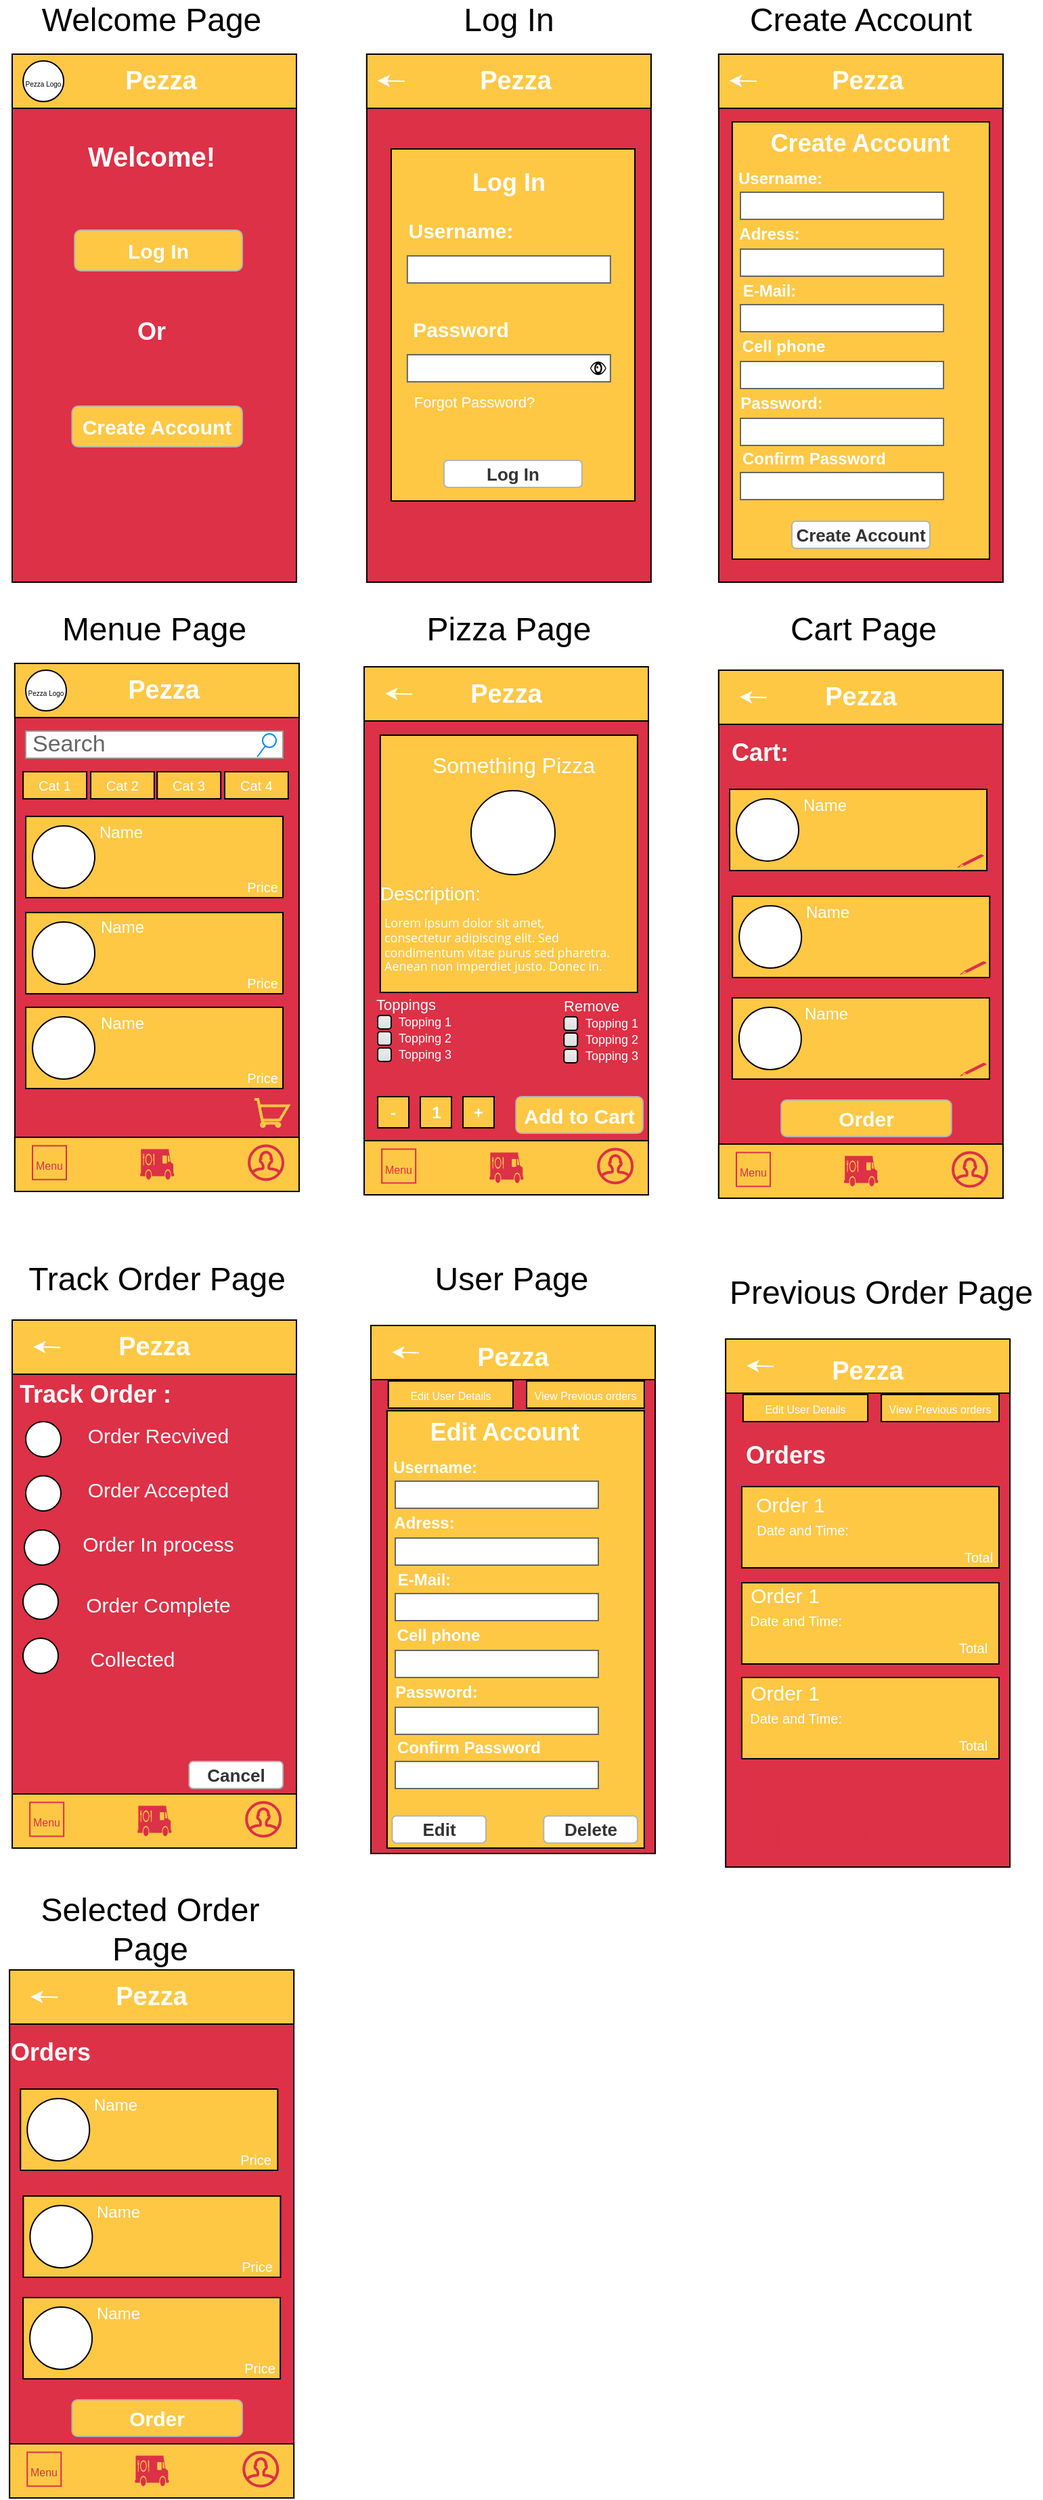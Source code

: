 <mxfile version="24.7.8">
  <diagram name="Page-1" id="f1b7ffb7-ca1e-a977-7cf5-a751b3c06c05">
    <mxGraphModel dx="1500" dy="887" grid="1" gridSize="10" guides="1" tooltips="1" connect="1" arrows="1" fold="1" page="1" pageScale="1" pageWidth="826" pageHeight="1169" background="#ffffff" math="0" shadow="0">
      <root>
        <mxCell id="0" />
        <mxCell id="1" parent="0" />
        <mxCell id="0DdBnisEBWxJlXfPd2sO-61" value="" style="rounded=0;whiteSpace=wrap;html=1;fillColor=#DC3146;" parent="1" vertex="1">
          <mxGeometry x="60" y="60" width="210" height="390" as="geometry" />
        </mxCell>
        <mxCell id="0DdBnisEBWxJlXfPd2sO-62" value="Welcome!" style="text;html=1;align=center;verticalAlign=middle;whiteSpace=wrap;rounded=0;fontSize=20;fontColor=#FFFFFF;fontStyle=1" parent="1" vertex="1">
          <mxGeometry x="103.07" y="120" width="120" height="30" as="geometry" />
        </mxCell>
        <mxCell id="0DdBnisEBWxJlXfPd2sO-65" value="" style="rounded=0;whiteSpace=wrap;html=1;fillColor=#FEC845;" parent="1" vertex="1">
          <mxGeometry x="60" y="60" width="210" height="40" as="geometry" />
        </mxCell>
        <mxCell id="0DdBnisEBWxJlXfPd2sO-68" value="Log In" style="rounded=1;html=1;shadow=0;dashed=0;whiteSpace=wrap;fontSize=15;fillColor=#FEC845;align=center;strokeColor=#B3B3B3;fontColor=#FFFFFF;fontStyle=1" parent="1" vertex="1">
          <mxGeometry x="106.12" y="190" width="123.88" height="30" as="geometry" />
        </mxCell>
        <mxCell id="0DdBnisEBWxJlXfPd2sO-69" value="Create Account" style="rounded=1;html=1;shadow=0;dashed=0;whiteSpace=wrap;fontSize=15;fillColor=#FEC845;align=center;strokeColor=#B3B3B3;fontColor=#FFFFFF;labelBackgroundColor=#FEC845;labelBorderColor=#FEC845;fontStyle=1" parent="1" vertex="1">
          <mxGeometry x="104.19" y="320" width="125.81" height="30" as="geometry" />
        </mxCell>
        <mxCell id="0DdBnisEBWxJlXfPd2sO-70" value="Or" style="text;html=1;align=center;verticalAlign=middle;whiteSpace=wrap;rounded=0;fontSize=18;fontColor=#FFFFFF;fontStyle=1" parent="1" vertex="1">
          <mxGeometry x="133.06" y="250" width="60" height="30" as="geometry" />
        </mxCell>
        <mxCell id="0DdBnisEBWxJlXfPd2sO-72" value="&lt;font&gt;Pezza&lt;/font&gt;" style="text;html=1;align=center;verticalAlign=middle;whiteSpace=wrap;rounded=0;fontSize=19;fontStyle=1;fontColor=#FFFFFF;" parent="1" vertex="1">
          <mxGeometry x="110" y="62.5" width="120" height="35" as="geometry" />
        </mxCell>
        <mxCell id="0DdBnisEBWxJlXfPd2sO-73" value="&lt;font style=&quot;font-size: 5px;&quot;&gt;Pezza Logo&lt;/font&gt;" style="ellipse;whiteSpace=wrap;html=1;aspect=fixed;" parent="1" vertex="1">
          <mxGeometry x="68.07" y="65" width="30" height="30" as="geometry" />
        </mxCell>
        <mxCell id="0DdBnisEBWxJlXfPd2sO-74" value="&lt;font style=&quot;font-size: 24px;&quot;&gt;Welcome Page&lt;/font&gt;" style="text;html=1;align=center;verticalAlign=middle;whiteSpace=wrap;rounded=0;" parent="1" vertex="1">
          <mxGeometry x="56.12" y="20" width="213.88" height="30" as="geometry" />
        </mxCell>
        <mxCell id="0DdBnisEBWxJlXfPd2sO-84" value="&lt;span style=&quot;font-size: 24px;&quot;&gt;Log In&lt;/span&gt;" style="text;html=1;align=center;verticalAlign=middle;whiteSpace=wrap;rounded=0;" parent="1" vertex="1">
          <mxGeometry x="320" y="20" width="213.88" height="30" as="geometry" />
        </mxCell>
        <mxCell id="0DdBnisEBWxJlXfPd2sO-93" value="" style="rounded=0;whiteSpace=wrap;html=1;fillColor=#DC3146;" parent="1" vertex="1">
          <mxGeometry x="321.94" y="60" width="210" height="390" as="geometry" />
        </mxCell>
        <mxCell id="0DdBnisEBWxJlXfPd2sO-95" value="" style="rounded=0;whiteSpace=wrap;html=1;fillColor=#FEC845;" parent="1" vertex="1">
          <mxGeometry x="321.94" y="60" width="210" height="40" as="geometry" />
        </mxCell>
        <mxCell id="0DdBnisEBWxJlXfPd2sO-100" value="&lt;font&gt;Pezza&lt;/font&gt;" style="text;html=1;align=center;verticalAlign=middle;whiteSpace=wrap;rounded=0;fontSize=19;fontStyle=1;fontColor=#FFFFFF;" parent="1" vertex="1">
          <mxGeometry x="371.94" y="62.5" width="120" height="35" as="geometry" />
        </mxCell>
        <mxCell id="0DdBnisEBWxJlXfPd2sO-102" value="" style="endArrow=classic;html=1;rounded=0;strokeColor=#FFFFFF;" parent="1" edge="1">
          <mxGeometry width="50" height="50" relative="1" as="geometry">
            <mxPoint x="350" y="80" as="sourcePoint" />
            <mxPoint x="330" y="79.58" as="targetPoint" />
          </mxGeometry>
        </mxCell>
        <mxCell id="0DdBnisEBWxJlXfPd2sO-103" value="" style="rounded=0;whiteSpace=wrap;html=1;fillColor=#FEC845;" parent="1" vertex="1">
          <mxGeometry x="340" y="130" width="180" height="260" as="geometry" />
        </mxCell>
        <mxCell id="0DdBnisEBWxJlXfPd2sO-104" value="" style="strokeWidth=1;shadow=0;dashed=0;align=center;html=1;shape=mxgraph.mockup.text.textBox;fontColor=#666666;align=left;fontSize=17;spacingLeft=4;spacingTop=-3;whiteSpace=wrap;strokeColor=#666666;mainText=" parent="1" vertex="1">
          <mxGeometry x="351.94" y="209" width="150" height="20" as="geometry" />
        </mxCell>
        <mxCell id="0DdBnisEBWxJlXfPd2sO-105" value="" style="strokeWidth=1;shadow=0;dashed=0;align=center;html=1;shape=mxgraph.mockup.text.textBox;fontColor=#666666;align=left;fontSize=17;spacingLeft=4;spacingTop=-3;whiteSpace=wrap;strokeColor=#666666;mainText=" parent="1" vertex="1">
          <mxGeometry x="351.94" y="282" width="150" height="20" as="geometry" />
        </mxCell>
        <mxCell id="0DdBnisEBWxJlXfPd2sO-106" value="Log In" style="text;html=1;align=center;verticalAlign=middle;whiteSpace=wrap;rounded=0;fontSize=18;fontColor=#FFFFFF;fontStyle=1" parent="1" vertex="1">
          <mxGeometry x="366.94" y="140" width="120" height="30" as="geometry" />
        </mxCell>
        <mxCell id="0DdBnisEBWxJlXfPd2sO-107" value="Username:" style="text;html=1;align=center;verticalAlign=middle;whiteSpace=wrap;rounded=0;fontSize=15;fontColor=#FFFFFF;fontStyle=1" parent="1" vertex="1">
          <mxGeometry x="351.94" y="180" width="78.94" height="20" as="geometry" />
        </mxCell>
        <mxCell id="0DdBnisEBWxJlXfPd2sO-108" value="Password" style="text;html=1;align=center;verticalAlign=middle;whiteSpace=wrap;rounded=0;fontSize=15;fontColor=#FFFFFF;fontStyle=1" parent="1" vertex="1">
          <mxGeometry x="351.94" y="253" width="78.94" height="20" as="geometry" />
        </mxCell>
        <mxCell id="0DdBnisEBWxJlXfPd2sO-109" value="Forgot Password?" style="text;html=1;align=center;verticalAlign=middle;whiteSpace=wrap;rounded=0;fontColor=#FFFFFF;fontSize=11;" parent="1" vertex="1">
          <mxGeometry x="351.94" y="302" width="98.94" height="30" as="geometry" />
        </mxCell>
        <mxCell id="0DdBnisEBWxJlXfPd2sO-110" value="Log In" style="rounded=1;html=1;shadow=0;dashed=0;whiteSpace=wrap;fontSize=13;fillColor=#FFFFFF;align=center;strokeColor=#B3B3B3;fontColor=#333333;fontStyle=1" parent="1" vertex="1">
          <mxGeometry x="379.03" y="360" width="101.94" height="20" as="geometry" />
        </mxCell>
        <mxCell id="0DdBnisEBWxJlXfPd2sO-111" value="&lt;span style=&quot;font-size: 24px;&quot;&gt;Create Account&lt;/span&gt;" style="text;html=1;align=center;verticalAlign=middle;whiteSpace=wrap;rounded=0;" parent="1" vertex="1">
          <mxGeometry x="580" y="20" width="213.88" height="30" as="geometry" />
        </mxCell>
        <mxCell id="0DdBnisEBWxJlXfPd2sO-112" value="" style="rounded=0;whiteSpace=wrap;html=1;fillColor=#DC3146;" parent="1" vertex="1">
          <mxGeometry x="581.94" y="60" width="210" height="390" as="geometry" />
        </mxCell>
        <mxCell id="0DdBnisEBWxJlXfPd2sO-113" value="" style="rounded=0;whiteSpace=wrap;html=1;fillColor=#FEC845;" parent="1" vertex="1">
          <mxGeometry x="581.94" y="60" width="210" height="40" as="geometry" />
        </mxCell>
        <mxCell id="0DdBnisEBWxJlXfPd2sO-115" value="&lt;font&gt;Pezza&lt;/font&gt;" style="text;html=1;align=center;verticalAlign=middle;whiteSpace=wrap;rounded=0;fontSize=19;fontStyle=1;fontColor=#FFFFFF;" parent="1" vertex="1">
          <mxGeometry x="631.94" y="62.5" width="120" height="35" as="geometry" />
        </mxCell>
        <mxCell id="0DdBnisEBWxJlXfPd2sO-116" value="" style="endArrow=classic;html=1;rounded=0;strokeColor=#FFFFFF;" parent="1" edge="1">
          <mxGeometry width="50" height="50" relative="1" as="geometry">
            <mxPoint x="610" y="80" as="sourcePoint" />
            <mxPoint x="590" y="79.58" as="targetPoint" />
          </mxGeometry>
        </mxCell>
        <mxCell id="0DdBnisEBWxJlXfPd2sO-117" value="" style="rounded=0;whiteSpace=wrap;html=1;fillColor=#FEC845;" parent="1" vertex="1">
          <mxGeometry x="591.94" y="110" width="190" height="323" as="geometry" />
        </mxCell>
        <mxCell id="0DdBnisEBWxJlXfPd2sO-124" value="Create Account" style="rounded=1;html=1;shadow=0;dashed=0;whiteSpace=wrap;fontSize=13;fillColor=#FFFFFF;align=center;strokeColor=#B3B3B3;fontColor=#333333;fontStyle=1" parent="1" vertex="1">
          <mxGeometry x="635.97" y="405" width="101.94" height="20" as="geometry" />
        </mxCell>
        <mxCell id="0DdBnisEBWxJlXfPd2sO-125" value="" style="shape=mxgraph.signs.healthcare.eye;html=1;pointerEvents=1;fillColor=#000000;strokeColor=none;verticalLabelPosition=bottom;verticalAlign=top;align=center;" parent="1" vertex="1">
          <mxGeometry x="486.94" y="287" width="11.94" height="10" as="geometry" />
        </mxCell>
        <mxCell id="0DdBnisEBWxJlXfPd2sO-126" value="Create Account" style="text;html=1;align=center;verticalAlign=middle;whiteSpace=wrap;rounded=0;fontSize=18;fontColor=#FFFFFF;fontStyle=1" parent="1" vertex="1">
          <mxGeometry x="618.47" y="111" width="136.94" height="30" as="geometry" />
        </mxCell>
        <mxCell id="0DdBnisEBWxJlXfPd2sO-127" value="Username:" style="text;html=1;align=center;verticalAlign=middle;whiteSpace=wrap;rounded=0;fontSize=12;fontColor=#FFFFFF;fontStyle=1" parent="1" vertex="1">
          <mxGeometry x="597.94" y="142" width="58.94" height="20" as="geometry" />
        </mxCell>
        <mxCell id="0DdBnisEBWxJlXfPd2sO-128" value="" style="strokeWidth=1;shadow=0;dashed=0;align=center;html=1;shape=mxgraph.mockup.text.textBox;fontColor=#666666;align=left;fontSize=17;spacingLeft=4;spacingTop=-3;whiteSpace=wrap;strokeColor=#666666;mainText=" parent="1" vertex="1">
          <mxGeometry x="598" y="162" width="150" height="20" as="geometry" />
        </mxCell>
        <mxCell id="0DdBnisEBWxJlXfPd2sO-129" value="" style="strokeWidth=1;shadow=0;dashed=0;align=center;html=1;shape=mxgraph.mockup.text.textBox;fontColor=#666666;align=left;fontSize=17;spacingLeft=4;spacingTop=-3;whiteSpace=wrap;strokeColor=#666666;mainText=" parent="1" vertex="1">
          <mxGeometry x="598" y="204" width="150" height="20" as="geometry" />
        </mxCell>
        <mxCell id="0DdBnisEBWxJlXfPd2sO-130" value="Adress:" style="text;html=1;align=center;verticalAlign=middle;whiteSpace=wrap;rounded=0;fontSize=12;fontColor=#FFFFFF;fontStyle=1" parent="1" vertex="1">
          <mxGeometry x="598.94" y="183" width="40.88" height="20" as="geometry" />
        </mxCell>
        <mxCell id="0DdBnisEBWxJlXfPd2sO-131" value="" style="strokeWidth=1;shadow=0;dashed=0;align=center;html=1;shape=mxgraph.mockup.text.textBox;fontColor=#666666;align=left;fontSize=17;spacingLeft=4;spacingTop=-3;whiteSpace=wrap;strokeColor=#666666;mainText=" parent="1" vertex="1">
          <mxGeometry x="598" y="245" width="150" height="20" as="geometry" />
        </mxCell>
        <mxCell id="0DdBnisEBWxJlXfPd2sO-132" value="E-Mail:" style="text;html=1;align=center;verticalAlign=middle;whiteSpace=wrap;rounded=0;fontSize=12;fontColor=#FFFFFF;fontStyle=1" parent="1" vertex="1">
          <mxGeometry x="597" y="225" width="44.94" height="20" as="geometry" />
        </mxCell>
        <mxCell id="0DdBnisEBWxJlXfPd2sO-133" value="" style="strokeWidth=1;shadow=0;dashed=0;align=center;html=1;shape=mxgraph.mockup.text.textBox;fontColor=#666666;align=left;fontSize=17;spacingLeft=4;spacingTop=-3;whiteSpace=wrap;strokeColor=#666666;mainText=" parent="1" vertex="1">
          <mxGeometry x="598" y="287" width="150" height="20" as="geometry" />
        </mxCell>
        <mxCell id="0DdBnisEBWxJlXfPd2sO-134" value="Cell phone" style="text;html=1;align=center;verticalAlign=middle;whiteSpace=wrap;rounded=0;fontSize=12;fontColor=#FFFFFF;fontStyle=1" parent="1" vertex="1">
          <mxGeometry x="597" y="266" width="65.94" height="20" as="geometry" />
        </mxCell>
        <mxCell id="0DdBnisEBWxJlXfPd2sO-135" value="" style="strokeWidth=1;shadow=0;dashed=0;align=center;html=1;shape=mxgraph.mockup.text.textBox;fontColor=#666666;align=left;fontSize=17;spacingLeft=4;spacingTop=-3;whiteSpace=wrap;strokeColor=#666666;mainText=" parent="1" vertex="1">
          <mxGeometry x="598.0" y="329" width="150" height="20" as="geometry" />
        </mxCell>
        <mxCell id="0DdBnisEBWxJlXfPd2sO-136" value="Password:" style="text;html=1;align=center;verticalAlign=middle;whiteSpace=wrap;rounded=0;fontSize=12;fontColor=#FFFFFF;fontStyle=1" parent="1" vertex="1">
          <mxGeometry x="599" y="308" width="58.88" height="20" as="geometry" />
        </mxCell>
        <mxCell id="0DdBnisEBWxJlXfPd2sO-145" value="" style="strokeWidth=1;shadow=0;dashed=0;align=center;html=1;shape=mxgraph.mockup.text.textBox;fontColor=#666666;align=left;fontSize=17;spacingLeft=4;spacingTop=-3;whiteSpace=wrap;strokeColor=#666666;mainText=" parent="1" vertex="1">
          <mxGeometry x="598.0" y="369" width="150" height="20" as="geometry" />
        </mxCell>
        <mxCell id="0DdBnisEBWxJlXfPd2sO-146" value="Confirm Password" style="text;html=1;align=center;verticalAlign=middle;whiteSpace=wrap;rounded=0;fontSize=12;fontColor=#FFFFFF;fontStyle=1" parent="1" vertex="1">
          <mxGeometry x="598" y="349" width="108.94" height="20" as="geometry" />
        </mxCell>
        <mxCell id="0DdBnisEBWxJlXfPd2sO-147" value="" style="rounded=0;whiteSpace=wrap;html=1;fillColor=#DC3146;" parent="1" vertex="1">
          <mxGeometry x="61.94" y="510" width="210" height="390" as="geometry" />
        </mxCell>
        <mxCell id="0DdBnisEBWxJlXfPd2sO-149" value="" style="rounded=0;whiteSpace=wrap;html=1;fillColor=#FEC845;" parent="1" vertex="1">
          <mxGeometry x="61.94" y="510" width="210" height="40" as="geometry" />
        </mxCell>
        <mxCell id="0DdBnisEBWxJlXfPd2sO-153" value="&lt;font&gt;Pezza&lt;/font&gt;" style="text;html=1;align=center;verticalAlign=middle;whiteSpace=wrap;rounded=0;fontSize=19;fontStyle=1;fontColor=#FFFFFF;" parent="1" vertex="1">
          <mxGeometry x="111.94" y="512.5" width="120" height="35" as="geometry" />
        </mxCell>
        <mxCell id="0DdBnisEBWxJlXfPd2sO-154" value="&lt;font style=&quot;font-size: 5px;&quot;&gt;Pezza Logo&lt;/font&gt;" style="ellipse;whiteSpace=wrap;html=1;aspect=fixed;" parent="1" vertex="1">
          <mxGeometry x="70.01" y="515" width="30" height="30" as="geometry" />
        </mxCell>
        <mxCell id="0DdBnisEBWxJlXfPd2sO-155" value="&lt;span style=&quot;font-size: 24px;&quot;&gt;Menue Page&lt;/span&gt;" style="text;html=1;align=center;verticalAlign=middle;whiteSpace=wrap;rounded=0;" parent="1" vertex="1">
          <mxGeometry x="58.06" y="470" width="213.88" height="30" as="geometry" />
        </mxCell>
        <mxCell id="0DdBnisEBWxJlXfPd2sO-156" value="" style="rounded=0;whiteSpace=wrap;html=1;fillColor=#FEC845;" parent="1" vertex="1">
          <mxGeometry x="61.94" y="860" width="210" height="40" as="geometry" />
        </mxCell>
        <mxCell id="0DdBnisEBWxJlXfPd2sO-157" value="" style="html=1;verticalLabelPosition=bottom;align=center;labelBackgroundColor=#ffffff;verticalAlign=top;strokeWidth=2;strokeColor=#DC3146;shadow=0;dashed=0;shape=mxgraph.ios7.icons.user;fillColor=#FEC845;" parent="1" vertex="1">
          <mxGeometry x="235.02" y="866.25" width="24.99" height="25" as="geometry" />
        </mxCell>
        <mxCell id="0DdBnisEBWxJlXfPd2sO-158" value="" style="html=1;verticalLabelPosition=bottom;align=center;labelBackgroundColor=#ffffff;verticalAlign=top;strokeWidth=2;strokeColor=#FEC845;shadow=0;dashed=0;shape=mxgraph.ios7.icons.shopping_cart;fillColor=#DC3146;" parent="1" vertex="1">
          <mxGeometry x="238.94" y="832" width="25" height="20" as="geometry" />
        </mxCell>
        <mxCell id="0DdBnisEBWxJlXfPd2sO-164" value="" style="shape=mxgraph.signs.food.food_truck;html=1;pointerEvents=1;fillColor=#DC3146;strokeColor=none;verticalLabelPosition=bottom;verticalAlign=top;align=center;gradientColor=none;" parent="1" vertex="1">
          <mxGeometry x="154.6" y="868.75" width="24.99" height="22.5" as="geometry" />
        </mxCell>
        <mxCell id="0DdBnisEBWxJlXfPd2sO-236" value="Search" style="strokeWidth=1;shadow=0;dashed=0;align=center;html=1;shape=mxgraph.mockup.forms.searchBox;strokeColor=#999999;mainText=;strokeColor2=#008cff;fontColor=#666666;fontSize=17;align=left;spacingLeft=3;whiteSpace=wrap;" parent="1" vertex="1">
          <mxGeometry x="70" y="560" width="190" height="20" as="geometry" />
        </mxCell>
        <mxCell id="0DdBnisEBWxJlXfPd2sO-237" value="Cat 1" style="rounded=0;whiteSpace=wrap;html=1;fillColor=#FEC845;fontColor=#FFFFFF;fontSize=10;" parent="1" vertex="1">
          <mxGeometry x="68.07" y="590" width="46.94" height="20" as="geometry" />
        </mxCell>
        <mxCell id="0DdBnisEBWxJlXfPd2sO-238" value="Cat 2" style="rounded=0;whiteSpace=wrap;html=1;fillColor=#FEC845;fontColor=#FFFFFF;fontSize=10;" parent="1" vertex="1">
          <mxGeometry x="118" y="590" width="46.94" height="20" as="geometry" />
        </mxCell>
        <mxCell id="0DdBnisEBWxJlXfPd2sO-239" value="Cat 3" style="rounded=0;whiteSpace=wrap;html=1;fillColor=#FEC845;fontColor=#FFFFFF;fontSize=10;" parent="1" vertex="1">
          <mxGeometry x="167.13" y="590" width="46.94" height="20" as="geometry" />
        </mxCell>
        <mxCell id="0DdBnisEBWxJlXfPd2sO-240" value="Cat 4" style="rounded=0;whiteSpace=wrap;html=1;fillColor=#FEC845;fontColor=#FFFFFF;fontSize=10;" parent="1" vertex="1">
          <mxGeometry x="217" y="590" width="46.94" height="20" as="geometry" />
        </mxCell>
        <mxCell id="0DdBnisEBWxJlXfPd2sO-241" value="" style="rounded=0;whiteSpace=wrap;html=1;fontColor=#333333;fillColor=#FEC845;" parent="1" vertex="1">
          <mxGeometry x="70.01" y="623" width="190" height="60" as="geometry" />
        </mxCell>
        <mxCell id="0DdBnisEBWxJlXfPd2sO-242" value="" style="rounded=0;whiteSpace=wrap;html=1;fillColor=#FEC845;" parent="1" vertex="1">
          <mxGeometry x="70" y="694" width="190" height="60" as="geometry" />
        </mxCell>
        <mxCell id="0DdBnisEBWxJlXfPd2sO-243" value="" style="rounded=0;whiteSpace=wrap;html=1;fillColor=#FEC845;" parent="1" vertex="1">
          <mxGeometry x="70.01" y="764" width="190" height="60" as="geometry" />
        </mxCell>
        <mxCell id="0DdBnisEBWxJlXfPd2sO-244" value="" style="whiteSpace=wrap;html=1;aspect=fixed;fillColor=none;strokeColor=#DC3146;" parent="1" vertex="1">
          <mxGeometry x="75.01" y="866.25" width="25" height="25" as="geometry" />
        </mxCell>
        <mxCell id="0DdBnisEBWxJlXfPd2sO-246" value="Menu" style="text;html=1;align=center;verticalAlign=middle;whiteSpace=wrap;rounded=0;fontSize=8;fontColor=#DC3146;" parent="1" vertex="1">
          <mxGeometry x="75.01" y="876.25" width="24.99" height="10" as="geometry" />
        </mxCell>
        <mxCell id="0DdBnisEBWxJlXfPd2sO-247" value="" style="ellipse;whiteSpace=wrap;html=1;aspect=fixed;" parent="1" vertex="1">
          <mxGeometry x="75.01" y="630" width="46" height="46" as="geometry" />
        </mxCell>
        <mxCell id="0DdBnisEBWxJlXfPd2sO-248" value="" style="ellipse;whiteSpace=wrap;html=1;aspect=fixed;" parent="1" vertex="1">
          <mxGeometry x="75.01" y="701" width="46" height="46" as="geometry" />
        </mxCell>
        <mxCell id="0DdBnisEBWxJlXfPd2sO-249" value="" style="ellipse;whiteSpace=wrap;html=1;aspect=fixed;" parent="1" vertex="1">
          <mxGeometry x="75.01" y="771" width="46" height="46" as="geometry" />
        </mxCell>
        <mxCell id="0DdBnisEBWxJlXfPd2sO-250" value="Name" style="text;html=1;align=center;verticalAlign=middle;whiteSpace=wrap;rounded=0;fontColor=#FFFFFF;" parent="1" vertex="1">
          <mxGeometry x="125.53" y="630" width="29.07" height="10" as="geometry" />
        </mxCell>
        <mxCell id="0DdBnisEBWxJlXfPd2sO-253" value="Name" style="text;html=1;align=center;verticalAlign=middle;whiteSpace=wrap;rounded=0;fontColor=#FFFFFF;" parent="1" vertex="1">
          <mxGeometry x="126.94" y="700" width="29.07" height="10" as="geometry" />
        </mxCell>
        <mxCell id="0DdBnisEBWxJlXfPd2sO-254" value="Name" style="text;html=1;align=center;verticalAlign=middle;whiteSpace=wrap;rounded=0;fontColor=#FFFFFF;" parent="1" vertex="1">
          <mxGeometry x="126.94" y="771" width="29.07" height="10" as="geometry" />
        </mxCell>
        <mxCell id="0DdBnisEBWxJlXfPd2sO-255" value="Price" style="text;html=1;align=center;verticalAlign=middle;whiteSpace=wrap;rounded=0;fontSize=10;fontColor=#FFFFFF;" parent="1" vertex="1">
          <mxGeometry x="230" y="666" width="29.99" height="17" as="geometry" />
        </mxCell>
        <mxCell id="0DdBnisEBWxJlXfPd2sO-256" value="Price" style="text;html=1;align=center;verticalAlign=middle;whiteSpace=wrap;rounded=0;fontSize=10;fontColor=#FFFFFF;" parent="1" vertex="1">
          <mxGeometry x="230" y="737" width="29.99" height="17" as="geometry" />
        </mxCell>
        <mxCell id="0DdBnisEBWxJlXfPd2sO-257" value="Price" style="text;html=1;align=center;verticalAlign=middle;whiteSpace=wrap;rounded=0;fontSize=10;fontColor=#FFFFFF;" parent="1" vertex="1">
          <mxGeometry x="230" y="807" width="29.99" height="17" as="geometry" />
        </mxCell>
        <mxCell id="0DdBnisEBWxJlXfPd2sO-286" value="" style="rounded=0;whiteSpace=wrap;html=1;fillColor=#DC3146;" parent="1" vertex="1">
          <mxGeometry x="320" y="512.5" width="210" height="390" as="geometry" />
        </mxCell>
        <mxCell id="0DdBnisEBWxJlXfPd2sO-287" value="" style="rounded=0;whiteSpace=wrap;html=1;fillColor=#FEC845;" parent="1" vertex="1">
          <mxGeometry x="320" y="512.5" width="210" height="40" as="geometry" />
        </mxCell>
        <mxCell id="0DdBnisEBWxJlXfPd2sO-288" value="&lt;font&gt;Pezza&lt;/font&gt;" style="text;html=1;align=center;verticalAlign=middle;whiteSpace=wrap;rounded=0;fontSize=19;fontStyle=1;fontColor=#FFFFFF;" parent="1" vertex="1">
          <mxGeometry x="365" y="515" width="120" height="35" as="geometry" />
        </mxCell>
        <mxCell id="0DdBnisEBWxJlXfPd2sO-290" value="" style="rounded=0;whiteSpace=wrap;html=1;fillColor=#FEC845;" parent="1" vertex="1">
          <mxGeometry x="320" y="862.5" width="210" height="40" as="geometry" />
        </mxCell>
        <mxCell id="0DdBnisEBWxJlXfPd2sO-291" value="" style="html=1;verticalLabelPosition=bottom;align=center;labelBackgroundColor=#ffffff;verticalAlign=top;strokeWidth=2;strokeColor=#DC3146;shadow=0;dashed=0;shape=mxgraph.ios7.icons.user;fillColor=#FEC845;" parent="1" vertex="1">
          <mxGeometry x="493.08" y="868.75" width="24.99" height="25" as="geometry" />
        </mxCell>
        <mxCell id="0DdBnisEBWxJlXfPd2sO-293" value="" style="shape=mxgraph.signs.food.food_truck;html=1;pointerEvents=1;fillColor=#DC3146;strokeColor=none;verticalLabelPosition=bottom;verticalAlign=top;align=center;gradientColor=none;" parent="1" vertex="1">
          <mxGeometry x="412.66" y="871.25" width="24.99" height="22.5" as="geometry" />
        </mxCell>
        <mxCell id="0DdBnisEBWxJlXfPd2sO-299" value="" style="rounded=0;whiteSpace=wrap;html=1;fontColor=#333333;fillColor=#FEC845;" parent="1" vertex="1">
          <mxGeometry x="331.94" y="563" width="190" height="190" as="geometry" />
        </mxCell>
        <mxCell id="0DdBnisEBWxJlXfPd2sO-302" value="" style="whiteSpace=wrap;html=1;aspect=fixed;fillColor=none;strokeColor=#DC3146;" parent="1" vertex="1">
          <mxGeometry x="333.07" y="868.75" width="25" height="25" as="geometry" />
        </mxCell>
        <mxCell id="0DdBnisEBWxJlXfPd2sO-303" value="Menu" style="text;html=1;align=center;verticalAlign=middle;whiteSpace=wrap;rounded=0;fontSize=8;fontColor=#DC3146;" parent="1" vertex="1">
          <mxGeometry x="333.07" y="878.75" width="24.99" height="10" as="geometry" />
        </mxCell>
        <mxCell id="0DdBnisEBWxJlXfPd2sO-304" value="" style="ellipse;whiteSpace=wrap;html=1;aspect=fixed;" parent="1" vertex="1">
          <mxGeometry x="399" y="604" width="62" height="62" as="geometry" />
        </mxCell>
        <mxCell id="0DdBnisEBWxJlXfPd2sO-307" value="&lt;span style=&quot;font-size: 16px;&quot;&gt;Something Pizza&lt;/span&gt;" style="text;html=1;align=center;verticalAlign=middle;whiteSpace=wrap;rounded=0;fontColor=#FFFFFF;" parent="1" vertex="1">
          <mxGeometry x="356.5" y="575" width="147" height="20" as="geometry" />
        </mxCell>
        <mxCell id="0DdBnisEBWxJlXfPd2sO-310" value="&lt;span style=&quot;font-family: &amp;quot;Open Sans&amp;quot;, Arial, sans-serif; font-size: 9px;&quot;&gt;Lorem ipsum dolor sit amet, consectetur adipiscing elit. Sed condimentum vitae purus sed pharetra. Aenean non imperdiet justo. Donec in.&lt;/span&gt;" style="text;html=1;align=left;verticalAlign=middle;whiteSpace=wrap;rounded=0;fontSize=9;labelBackgroundColor=none;fontColor=#FFFFFF;fontStyle=0" parent="1" vertex="1">
          <mxGeometry x="333.07" y="682" width="171.93" height="71" as="geometry" />
        </mxCell>
        <mxCell id="0DdBnisEBWxJlXfPd2sO-313" value="&lt;span style=&quot;font-size: 24px;&quot;&gt;Pizza Page&lt;/span&gt;" style="text;html=1;align=center;verticalAlign=middle;whiteSpace=wrap;rounded=0;" parent="1" vertex="1">
          <mxGeometry x="320" y="470" width="213.88" height="30" as="geometry" />
        </mxCell>
        <mxCell id="0DdBnisEBWxJlXfPd2sO-314" value="" style="endArrow=classic;html=1;rounded=0;strokeColor=#FFFFFF;" parent="1" edge="1">
          <mxGeometry width="50" height="50" relative="1" as="geometry">
            <mxPoint x="355.56" y="532.71" as="sourcePoint" />
            <mxPoint x="335.56" y="532.29" as="targetPoint" />
          </mxGeometry>
        </mxCell>
        <mxCell id="0DdBnisEBWxJlXfPd2sO-319" value="&lt;span style=&quot;font-size: 14px;&quot;&gt;Description:&lt;/span&gt;" style="text;html=1;align=center;verticalAlign=middle;whiteSpace=wrap;rounded=0;fontColor=#FFFFFF;" parent="1" vertex="1">
          <mxGeometry x="333.07" y="669.5" width="71.94" height="20" as="geometry" />
        </mxCell>
        <mxCell id="0DdBnisEBWxJlXfPd2sO-322" value="1" style="whiteSpace=wrap;html=1;aspect=fixed;fontColor=#FFFFFF;fillColor=#FEC845;fontStyle=1" parent="1" vertex="1">
          <mxGeometry x="361.5" y="830" width="23" height="23" as="geometry" />
        </mxCell>
        <mxCell id="0DdBnisEBWxJlXfPd2sO-323" value="-" style="whiteSpace=wrap;html=1;aspect=fixed;fontColor=#FFFFFF;fillColor=#FEC845;fontStyle=1" parent="1" vertex="1">
          <mxGeometry x="330.01" y="830" width="23" height="23" as="geometry" />
        </mxCell>
        <mxCell id="0DdBnisEBWxJlXfPd2sO-324" value="+" style="whiteSpace=wrap;html=1;aspect=fixed;fontColor=#FFFFFF;labelBackgroundColor=#FEC845;fillColor=#FEC845;fontStyle=1" parent="1" vertex="1">
          <mxGeometry x="393.0" y="830" width="23" height="23" as="geometry" />
        </mxCell>
        <mxCell id="0DdBnisEBWxJlXfPd2sO-327" value="Add to Cart" style="rounded=1;html=1;shadow=0;dashed=0;whiteSpace=wrap;fontSize=15;fillColor=#FEC845;align=center;strokeColor=#B3B3B3;fontColor=#FFFFFF;labelBackgroundColor=#FEC845;labelBorderColor=#FEC845;fontStyle=1" parent="1" vertex="1">
          <mxGeometry x="432.13" y="830" width="93.87" height="27" as="geometry" />
        </mxCell>
        <mxCell id="0DdBnisEBWxJlXfPd2sO-328" value="" style="rounded=0;whiteSpace=wrap;html=1;fillColor=#DC3146;" parent="1" vertex="1">
          <mxGeometry x="581.94" y="515" width="210" height="390" as="geometry" />
        </mxCell>
        <mxCell id="0DdBnisEBWxJlXfPd2sO-329" value="" style="rounded=0;whiteSpace=wrap;html=1;fillColor=#FEC845;" parent="1" vertex="1">
          <mxGeometry x="581.94" y="515" width="210" height="40" as="geometry" />
        </mxCell>
        <mxCell id="0DdBnisEBWxJlXfPd2sO-330" value="&lt;font&gt;Pezza&lt;/font&gt;" style="text;html=1;align=center;verticalAlign=middle;whiteSpace=wrap;rounded=0;fontSize=19;fontStyle=1;fontColor=#FFFFFF;" parent="1" vertex="1">
          <mxGeometry x="626.94" y="517.5" width="120" height="35" as="geometry" />
        </mxCell>
        <mxCell id="0DdBnisEBWxJlXfPd2sO-331" value="" style="rounded=0;whiteSpace=wrap;html=1;fillColor=#FEC845;" parent="1" vertex="1">
          <mxGeometry x="581.94" y="865" width="210" height="40" as="geometry" />
        </mxCell>
        <mxCell id="0DdBnisEBWxJlXfPd2sO-332" value="" style="html=1;verticalLabelPosition=bottom;align=center;labelBackgroundColor=#ffffff;verticalAlign=top;strokeWidth=2;strokeColor=#DC3146;shadow=0;dashed=0;shape=mxgraph.ios7.icons.user;fillColor=#FEC845;" parent="1" vertex="1">
          <mxGeometry x="755.02" y="871.25" width="24.99" height="25" as="geometry" />
        </mxCell>
        <mxCell id="0DdBnisEBWxJlXfPd2sO-333" value="" style="shape=mxgraph.signs.food.food_truck;html=1;pointerEvents=1;fillColor=#DC3146;strokeColor=none;verticalLabelPosition=bottom;verticalAlign=top;align=center;gradientColor=none;" parent="1" vertex="1">
          <mxGeometry x="674.6" y="873.75" width="24.99" height="22.5" as="geometry" />
        </mxCell>
        <mxCell id="0DdBnisEBWxJlXfPd2sO-335" value="" style="whiteSpace=wrap;html=1;aspect=fixed;fillColor=none;strokeColor=#DC3146;" parent="1" vertex="1">
          <mxGeometry x="595.01" y="871.25" width="25" height="25" as="geometry" />
        </mxCell>
        <mxCell id="0DdBnisEBWxJlXfPd2sO-336" value="Menu" style="text;html=1;align=center;verticalAlign=middle;whiteSpace=wrap;rounded=0;fontSize=8;fontColor=#DC3146;" parent="1" vertex="1">
          <mxGeometry x="595.01" y="881.25" width="24.99" height="10" as="geometry" />
        </mxCell>
        <mxCell id="0DdBnisEBWxJlXfPd2sO-340" value="" style="endArrow=classic;html=1;rounded=0;strokeColor=#FFFFFF;" parent="1" edge="1">
          <mxGeometry width="50" height="50" relative="1" as="geometry">
            <mxPoint x="617.5" y="535.21" as="sourcePoint" />
            <mxPoint x="597.5" y="534.79" as="targetPoint" />
          </mxGeometry>
        </mxCell>
        <mxCell id="0DdBnisEBWxJlXfPd2sO-345" value="Order" style="rounded=1;html=1;shadow=0;dashed=0;whiteSpace=wrap;fontSize=15;fillColor=#FEC845;align=center;strokeColor=#B3B3B3;fontColor=#FFFFFF;labelBackgroundColor=#FEC845;labelBorderColor=#FEC845;fontStyle=1" parent="1" vertex="1">
          <mxGeometry x="628.07" y="832.5" width="125.81" height="27" as="geometry" />
        </mxCell>
        <mxCell id="0DdBnisEBWxJlXfPd2sO-346" value="&lt;span style=&quot;font-size: 24px;&quot;&gt;Cart Page&lt;/span&gt;" style="text;html=1;align=center;verticalAlign=middle;whiteSpace=wrap;rounded=0;" parent="1" vertex="1">
          <mxGeometry x="581.94" y="470" width="213.88" height="30" as="geometry" />
        </mxCell>
        <mxCell id="0DdBnisEBWxJlXfPd2sO-347" value="Cart:" style="text;html=1;align=center;verticalAlign=middle;whiteSpace=wrap;rounded=0;fontSize=18;fontColor=#FFFFFF;fontStyle=1" parent="1" vertex="1">
          <mxGeometry x="592.09" y="561" width="40.89" height="30" as="geometry" />
        </mxCell>
        <mxCell id="0DdBnisEBWxJlXfPd2sO-348" value="" style="rounded=0;whiteSpace=wrap;html=1;fontColor=#333333;fillColor=#FEC845;" parent="1" vertex="1">
          <mxGeometry x="590.01" y="603" width="190" height="60" as="geometry" />
        </mxCell>
        <mxCell id="0DdBnisEBWxJlXfPd2sO-349" value="" style="ellipse;whiteSpace=wrap;html=1;aspect=fixed;" parent="1" vertex="1">
          <mxGeometry x="595.01" y="610" width="46" height="46" as="geometry" />
        </mxCell>
        <mxCell id="0DdBnisEBWxJlXfPd2sO-350" value="Name" style="text;html=1;align=center;verticalAlign=middle;whiteSpace=wrap;rounded=0;fontColor=#FFFFFF;" parent="1" vertex="1">
          <mxGeometry x="645.53" y="610" width="29.07" height="10" as="geometry" />
        </mxCell>
        <mxCell id="0DdBnisEBWxJlXfPd2sO-352" value="" style="rounded=0;whiteSpace=wrap;html=1;fontColor=#333333;fillColor=#FEC845;" parent="1" vertex="1">
          <mxGeometry x="592.09" y="682" width="190" height="60" as="geometry" />
        </mxCell>
        <mxCell id="0DdBnisEBWxJlXfPd2sO-353" value="" style="ellipse;whiteSpace=wrap;html=1;aspect=fixed;" parent="1" vertex="1">
          <mxGeometry x="597.09" y="689" width="46" height="46" as="geometry" />
        </mxCell>
        <mxCell id="0DdBnisEBWxJlXfPd2sO-354" value="Name" style="text;html=1;align=center;verticalAlign=middle;whiteSpace=wrap;rounded=0;fontColor=#FFFFFF;" parent="1" vertex="1">
          <mxGeometry x="647.61" y="689" width="29.07" height="10" as="geometry" />
        </mxCell>
        <mxCell id="0DdBnisEBWxJlXfPd2sO-361" value="" style="rounded=0;whiteSpace=wrap;html=1;fontColor=#333333;fillColor=#FEC845;" parent="1" vertex="1">
          <mxGeometry x="591.94" y="757" width="190" height="60" as="geometry" />
        </mxCell>
        <mxCell id="0DdBnisEBWxJlXfPd2sO-362" value="" style="ellipse;whiteSpace=wrap;html=1;aspect=fixed;" parent="1" vertex="1">
          <mxGeometry x="596.94" y="764" width="46" height="46" as="geometry" />
        </mxCell>
        <mxCell id="0DdBnisEBWxJlXfPd2sO-363" value="Name" style="text;html=1;align=center;verticalAlign=middle;whiteSpace=wrap;rounded=0;fontColor=#FFFFFF;" parent="1" vertex="1">
          <mxGeometry x="647.46" y="764" width="29.07" height="10" as="geometry" />
        </mxCell>
        <mxCell id="0DdBnisEBWxJlXfPd2sO-365" value="" style="rounded=0;whiteSpace=wrap;html=1;fillColor=#DC3146;" parent="1" vertex="1">
          <mxGeometry x="60" y="995" width="210" height="390" as="geometry" />
        </mxCell>
        <mxCell id="0DdBnisEBWxJlXfPd2sO-366" value="" style="rounded=0;whiteSpace=wrap;html=1;fillColor=#FEC845;" parent="1" vertex="1">
          <mxGeometry x="60" y="995" width="210" height="40" as="geometry" />
        </mxCell>
        <mxCell id="0DdBnisEBWxJlXfPd2sO-367" value="&lt;font&gt;Pezza&lt;/font&gt;" style="text;html=1;align=center;verticalAlign=middle;whiteSpace=wrap;rounded=0;fontSize=19;fontStyle=1;fontColor=#FFFFFF;" parent="1" vertex="1">
          <mxGeometry x="105" y="997.5" width="120" height="35" as="geometry" />
        </mxCell>
        <mxCell id="0DdBnisEBWxJlXfPd2sO-368" value="" style="rounded=0;whiteSpace=wrap;html=1;fillColor=#FEC845;" parent="1" vertex="1">
          <mxGeometry x="60" y="1345" width="210" height="40" as="geometry" />
        </mxCell>
        <mxCell id="0DdBnisEBWxJlXfPd2sO-369" value="" style="html=1;verticalLabelPosition=bottom;align=center;labelBackgroundColor=#ffffff;verticalAlign=top;strokeWidth=2;strokeColor=#DC3146;shadow=0;dashed=0;shape=mxgraph.ios7.icons.user;fillColor=#FEC845;" parent="1" vertex="1">
          <mxGeometry x="233.08" y="1351.25" width="24.99" height="25" as="geometry" />
        </mxCell>
        <mxCell id="0DdBnisEBWxJlXfPd2sO-370" value="" style="shape=mxgraph.signs.food.food_truck;html=1;pointerEvents=1;fillColor=#DC3146;strokeColor=none;verticalLabelPosition=bottom;verticalAlign=top;align=center;gradientColor=none;" parent="1" vertex="1">
          <mxGeometry x="152.66" y="1353.75" width="24.99" height="22.5" as="geometry" />
        </mxCell>
        <mxCell id="0DdBnisEBWxJlXfPd2sO-371" value="" style="whiteSpace=wrap;html=1;aspect=fixed;fillColor=none;strokeColor=#DC3146;" parent="1" vertex="1">
          <mxGeometry x="73.07" y="1351.25" width="25" height="25" as="geometry" />
        </mxCell>
        <mxCell id="0DdBnisEBWxJlXfPd2sO-372" value="Menu" style="text;html=1;align=center;verticalAlign=middle;whiteSpace=wrap;rounded=0;fontSize=8;fontColor=#DC3146;" parent="1" vertex="1">
          <mxGeometry x="73.07" y="1361.25" width="24.99" height="10" as="geometry" />
        </mxCell>
        <mxCell id="0DdBnisEBWxJlXfPd2sO-373" value="" style="endArrow=classic;html=1;rounded=0;strokeColor=#FFFFFF;" parent="1" edge="1">
          <mxGeometry width="50" height="50" relative="1" as="geometry">
            <mxPoint x="95.56" y="1015.21" as="sourcePoint" />
            <mxPoint x="75.56" y="1014.79" as="targetPoint" />
          </mxGeometry>
        </mxCell>
        <mxCell id="0DdBnisEBWxJlXfPd2sO-375" value="&lt;span style=&quot;font-size: 24px;&quot;&gt;Track Order Page&lt;/span&gt;" style="text;html=1;align=center;verticalAlign=middle;whiteSpace=wrap;rounded=0;" parent="1" vertex="1">
          <mxGeometry x="60" y="950" width="213.88" height="30" as="geometry" />
        </mxCell>
        <mxCell id="0DdBnisEBWxJlXfPd2sO-376" value="Track Order :" style="text;html=1;align=center;verticalAlign=middle;whiteSpace=wrap;rounded=0;fontSize=18;fontColor=#FFFFFF;fontStyle=1" parent="1" vertex="1">
          <mxGeometry x="60.0" y="1035" width="123.07" height="30" as="geometry" />
        </mxCell>
        <mxCell id="0DdBnisEBWxJlXfPd2sO-390" value="" style="sketch=0;pointerEvents=1;shadow=0;dashed=0;html=1;strokeColor=none;fillColor=#DC3146;labelPosition=center;verticalLabelPosition=bottom;verticalAlign=top;outlineConnect=0;align=center;shape=mxgraph.office.concepts.writing_pencil;rotation=0;" parent="1" vertex="1">
          <mxGeometry x="759.92" y="730" width="20" height="10" as="geometry" />
        </mxCell>
        <mxCell id="0DdBnisEBWxJlXfPd2sO-391" value="" style="sketch=0;pointerEvents=1;shadow=0;dashed=0;html=1;strokeColor=none;fillColor=#DC3146;labelPosition=center;verticalLabelPosition=bottom;verticalAlign=top;outlineConnect=0;align=center;shape=mxgraph.office.concepts.writing_pencil;rotation=0;" parent="1" vertex="1">
          <mxGeometry x="758.01" y="651" width="20" height="10" as="geometry" />
        </mxCell>
        <mxCell id="0DdBnisEBWxJlXfPd2sO-392" value="" style="sketch=0;pointerEvents=1;shadow=0;dashed=0;html=1;strokeColor=none;fillColor=#DC3146;labelPosition=center;verticalLabelPosition=bottom;verticalAlign=top;outlineConnect=0;align=center;shape=mxgraph.office.concepts.writing_pencil;rotation=0;" parent="1" vertex="1">
          <mxGeometry x="759.94" y="805" width="20" height="10" as="geometry" />
        </mxCell>
        <mxCell id="0DdBnisEBWxJlXfPd2sO-394" value="Order Recvived" style="text;html=1;align=center;verticalAlign=middle;whiteSpace=wrap;rounded=0;fontColor=#FFFFFF;fontSize=15;" parent="1" vertex="1">
          <mxGeometry x="109" y="1065" width="118.4" height="30" as="geometry" />
        </mxCell>
        <mxCell id="0DdBnisEBWxJlXfPd2sO-396" value="Order Accepted" style="text;html=1;align=center;verticalAlign=middle;whiteSpace=wrap;rounded=0;fontColor=#FFFFFF;fontSize=15;" parent="1" vertex="1">
          <mxGeometry x="109" y="1105" width="118.4" height="30" as="geometry" />
        </mxCell>
        <mxCell id="0DdBnisEBWxJlXfPd2sO-399" value="Order In process" style="text;html=1;align=center;verticalAlign=middle;whiteSpace=wrap;rounded=0;fontColor=#FFFFFF;fontSize=15;" parent="1" vertex="1">
          <mxGeometry x="109" y="1145" width="118.4" height="30" as="geometry" />
        </mxCell>
        <mxCell id="0DdBnisEBWxJlXfPd2sO-402" value="" style="rounded=0;whiteSpace=wrap;html=1;fillColor=#DC3146;" parent="1" vertex="1">
          <mxGeometry x="325" y="999" width="210" height="390" as="geometry" />
        </mxCell>
        <mxCell id="0DdBnisEBWxJlXfPd2sO-403" value="" style="rounded=0;whiteSpace=wrap;html=1;fillColor=#FEC845;" parent="1" vertex="1">
          <mxGeometry x="325" y="999" width="210" height="40" as="geometry" />
        </mxCell>
        <mxCell id="0DdBnisEBWxJlXfPd2sO-404" value="&lt;font&gt;Pezza&lt;/font&gt;" style="text;html=1;align=center;verticalAlign=middle;whiteSpace=wrap;rounded=0;fontSize=19;fontStyle=1;fontColor=#FFFFFF;" parent="1" vertex="1">
          <mxGeometry x="370" y="1001.5" width="120" height="42.5" as="geometry" />
        </mxCell>
        <mxCell id="0DdBnisEBWxJlXfPd2sO-407" value="" style="shape=mxgraph.signs.food.food_truck;html=1;pointerEvents=1;fillColor=#DC3146;strokeColor=none;verticalLabelPosition=bottom;verticalAlign=top;align=center;gradientColor=none;" parent="1" vertex="1">
          <mxGeometry x="417.66" y="1357.75" width="24.99" height="22.5" as="geometry" />
        </mxCell>
        <mxCell id="0DdBnisEBWxJlXfPd2sO-408" value="" style="whiteSpace=wrap;html=1;aspect=fixed;fillColor=none;strokeColor=#DC3146;" parent="1" vertex="1">
          <mxGeometry x="338.07" y="1355.25" width="25" height="25" as="geometry" />
        </mxCell>
        <mxCell id="0DdBnisEBWxJlXfPd2sO-409" value="Menu" style="text;html=1;align=center;verticalAlign=middle;whiteSpace=wrap;rounded=0;fontSize=8;fontColor=#DC3146;" parent="1" vertex="1">
          <mxGeometry x="338.07" y="1365.25" width="24.99" height="10" as="geometry" />
        </mxCell>
        <mxCell id="0DdBnisEBWxJlXfPd2sO-410" value="" style="endArrow=classic;html=1;rounded=0;strokeColor=#FFFFFF;" parent="1" edge="1">
          <mxGeometry width="50" height="50" relative="1" as="geometry">
            <mxPoint x="360.56" y="1019.21" as="sourcePoint" />
            <mxPoint x="340.56" y="1018.79" as="targetPoint" />
          </mxGeometry>
        </mxCell>
        <mxCell id="0DdBnisEBWxJlXfPd2sO-421" value="" style="rounded=0;whiteSpace=wrap;html=1;fillColor=#FEC845;" parent="1" vertex="1">
          <mxGeometry x="336.94" y="1062" width="190" height="323" as="geometry" />
        </mxCell>
        <mxCell id="0DdBnisEBWxJlXfPd2sO-422" value="Edit" style="rounded=1;html=1;shadow=0;dashed=0;whiteSpace=wrap;fontSize=13;fillColor=#FFFFFF;align=center;strokeColor=#B3B3B3;fontColor=#333333;fontStyle=1" parent="1" vertex="1">
          <mxGeometry x="340.71" y="1361.25" width="69.29" height="20" as="geometry" />
        </mxCell>
        <mxCell id="0DdBnisEBWxJlXfPd2sO-423" value="Edit Account" style="text;html=1;align=center;verticalAlign=middle;whiteSpace=wrap;rounded=0;fontSize=18;fontColor=#FFFFFF;fontStyle=1" parent="1" vertex="1">
          <mxGeometry x="363.47" y="1063" width="121.53" height="30" as="geometry" />
        </mxCell>
        <mxCell id="0DdBnisEBWxJlXfPd2sO-424" value="Username:" style="text;html=1;align=center;verticalAlign=middle;whiteSpace=wrap;rounded=0;fontSize=12;fontColor=#FFFFFF;fontStyle=1" parent="1" vertex="1">
          <mxGeometry x="342.94" y="1094" width="58.94" height="20" as="geometry" />
        </mxCell>
        <mxCell id="0DdBnisEBWxJlXfPd2sO-425" value="" style="strokeWidth=1;shadow=0;dashed=0;align=center;html=1;shape=mxgraph.mockup.text.textBox;fontColor=#666666;align=left;fontSize=17;spacingLeft=4;spacingTop=-3;whiteSpace=wrap;strokeColor=#666666;mainText=" parent="1" vertex="1">
          <mxGeometry x="343" y="1114" width="150" height="20" as="geometry" />
        </mxCell>
        <mxCell id="0DdBnisEBWxJlXfPd2sO-426" value="" style="strokeWidth=1;shadow=0;dashed=0;align=center;html=1;shape=mxgraph.mockup.text.textBox;fontColor=#666666;align=left;fontSize=17;spacingLeft=4;spacingTop=-3;whiteSpace=wrap;strokeColor=#666666;mainText=" parent="1" vertex="1">
          <mxGeometry x="343" y="1156" width="150" height="20" as="geometry" />
        </mxCell>
        <mxCell id="0DdBnisEBWxJlXfPd2sO-427" value="Adress:" style="text;html=1;align=center;verticalAlign=middle;whiteSpace=wrap;rounded=0;fontSize=12;fontColor=#FFFFFF;fontStyle=1" parent="1" vertex="1">
          <mxGeometry x="343.94" y="1135" width="40.88" height="20" as="geometry" />
        </mxCell>
        <mxCell id="0DdBnisEBWxJlXfPd2sO-428" value="" style="strokeWidth=1;shadow=0;dashed=0;align=center;html=1;shape=mxgraph.mockup.text.textBox;fontColor=#666666;align=left;fontSize=17;spacingLeft=4;spacingTop=-3;whiteSpace=wrap;strokeColor=#666666;mainText=" parent="1" vertex="1">
          <mxGeometry x="343" y="1197" width="150" height="20" as="geometry" />
        </mxCell>
        <mxCell id="0DdBnisEBWxJlXfPd2sO-429" value="E-Mail:" style="text;html=1;align=center;verticalAlign=middle;whiteSpace=wrap;rounded=0;fontSize=12;fontColor=#FFFFFF;fontStyle=1" parent="1" vertex="1">
          <mxGeometry x="342" y="1177" width="44.94" height="20" as="geometry" />
        </mxCell>
        <mxCell id="0DdBnisEBWxJlXfPd2sO-430" value="" style="strokeWidth=1;shadow=0;dashed=0;align=center;html=1;shape=mxgraph.mockup.text.textBox;fontColor=#666666;align=left;fontSize=17;spacingLeft=4;spacingTop=-3;whiteSpace=wrap;strokeColor=#666666;mainText=" parent="1" vertex="1">
          <mxGeometry x="343" y="1239" width="150" height="20" as="geometry" />
        </mxCell>
        <mxCell id="0DdBnisEBWxJlXfPd2sO-431" value="Cell phone" style="text;html=1;align=center;verticalAlign=middle;whiteSpace=wrap;rounded=0;fontSize=12;fontColor=#FFFFFF;fontStyle=1" parent="1" vertex="1">
          <mxGeometry x="342" y="1218" width="65.94" height="20" as="geometry" />
        </mxCell>
        <mxCell id="0DdBnisEBWxJlXfPd2sO-432" value="" style="strokeWidth=1;shadow=0;dashed=0;align=center;html=1;shape=mxgraph.mockup.text.textBox;fontColor=#666666;align=left;fontSize=17;spacingLeft=4;spacingTop=-3;whiteSpace=wrap;strokeColor=#666666;mainText=" parent="1" vertex="1">
          <mxGeometry x="343" y="1281" width="150" height="20" as="geometry" />
        </mxCell>
        <mxCell id="0DdBnisEBWxJlXfPd2sO-433" value="Password:" style="text;html=1;align=center;verticalAlign=middle;whiteSpace=wrap;rounded=0;fontSize=12;fontColor=#FFFFFF;fontStyle=1" parent="1" vertex="1">
          <mxGeometry x="344" y="1260" width="58.88" height="20" as="geometry" />
        </mxCell>
        <mxCell id="0DdBnisEBWxJlXfPd2sO-434" value="" style="strokeWidth=1;shadow=0;dashed=0;align=center;html=1;shape=mxgraph.mockup.text.textBox;fontColor=#666666;align=left;fontSize=17;spacingLeft=4;spacingTop=-3;whiteSpace=wrap;strokeColor=#666666;mainText=" parent="1" vertex="1">
          <mxGeometry x="343" y="1321" width="150" height="20" as="geometry" />
        </mxCell>
        <mxCell id="0DdBnisEBWxJlXfPd2sO-435" value="Confirm Password" style="text;html=1;align=center;verticalAlign=middle;whiteSpace=wrap;rounded=0;fontSize=12;fontColor=#FFFFFF;fontStyle=1" parent="1" vertex="1">
          <mxGeometry x="343" y="1301" width="108.94" height="20" as="geometry" />
        </mxCell>
        <mxCell id="0DdBnisEBWxJlXfPd2sO-436" value="&lt;font style=&quot;font-size: 8px;&quot;&gt;Edit User Details&lt;/font&gt;" style="rounded=0;whiteSpace=wrap;html=1;fillColor=#FEC845;fontColor=#FFFFFF;fontSize=10;" parent="1" vertex="1">
          <mxGeometry x="337.88" y="1040" width="92.12" height="20" as="geometry" />
        </mxCell>
        <mxCell id="0DdBnisEBWxJlXfPd2sO-437" value="&lt;font style=&quot;font-size: 8px;&quot;&gt;View Previous orders&lt;/font&gt;" style="rounded=0;whiteSpace=wrap;html=1;fillColor=#FEC845;fontColor=#FFFFFF;fontSize=10;" parent="1" vertex="1">
          <mxGeometry x="440" y="1040" width="86.94" height="20" as="geometry" />
        </mxCell>
        <mxCell id="0DdBnisEBWxJlXfPd2sO-438" value="&lt;span style=&quot;font-size: 24px;&quot;&gt;User Page&lt;/span&gt;" style="text;html=1;align=center;verticalAlign=middle;whiteSpace=wrap;rounded=0;" parent="1" vertex="1">
          <mxGeometry x="321.94" y="950" width="213.88" height="30" as="geometry" />
        </mxCell>
        <mxCell id="0DdBnisEBWxJlXfPd2sO-439" value="" style="rounded=0;whiteSpace=wrap;html=1;fillColor=#DC3146;" parent="1" vertex="1">
          <mxGeometry x="587.07" y="1009" width="210" height="390" as="geometry" />
        </mxCell>
        <mxCell id="0DdBnisEBWxJlXfPd2sO-440" value="" style="rounded=0;whiteSpace=wrap;html=1;fillColor=#FEC845;" parent="1" vertex="1">
          <mxGeometry x="587.07" y="1009" width="210" height="40" as="geometry" />
        </mxCell>
        <mxCell id="0DdBnisEBWxJlXfPd2sO-441" value="&lt;font&gt;Pezza&lt;/font&gt;" style="text;html=1;align=center;verticalAlign=middle;whiteSpace=wrap;rounded=0;fontSize=19;fontStyle=1;fontColor=#FFFFFF;" parent="1" vertex="1">
          <mxGeometry x="632.07" y="1011.5" width="120" height="42.5" as="geometry" />
        </mxCell>
        <mxCell id="0DdBnisEBWxJlXfPd2sO-442" value="" style="shape=mxgraph.signs.food.food_truck;html=1;pointerEvents=1;fillColor=#DC3146;strokeColor=none;verticalLabelPosition=bottom;verticalAlign=top;align=center;gradientColor=none;" parent="1" vertex="1">
          <mxGeometry x="679.73" y="1367.75" width="24.99" height="22.5" as="geometry" />
        </mxCell>
        <mxCell id="0DdBnisEBWxJlXfPd2sO-443" value="" style="whiteSpace=wrap;html=1;aspect=fixed;fillColor=none;strokeColor=#DC3146;" parent="1" vertex="1">
          <mxGeometry x="600.14" y="1365.25" width="25" height="25" as="geometry" />
        </mxCell>
        <mxCell id="0DdBnisEBWxJlXfPd2sO-444" value="Menu" style="text;html=1;align=center;verticalAlign=middle;whiteSpace=wrap;rounded=0;fontSize=8;fontColor=#DC3146;" parent="1" vertex="1">
          <mxGeometry x="600.14" y="1375.25" width="24.99" height="10" as="geometry" />
        </mxCell>
        <mxCell id="0DdBnisEBWxJlXfPd2sO-445" value="" style="endArrow=classic;html=1;rounded=0;strokeColor=#FFFFFF;" parent="1" edge="1">
          <mxGeometry width="50" height="50" relative="1" as="geometry">
            <mxPoint x="622.63" y="1029.21" as="sourcePoint" />
            <mxPoint x="602.63" y="1028.79" as="targetPoint" />
          </mxGeometry>
        </mxCell>
        <mxCell id="0DdBnisEBWxJlXfPd2sO-461" value="&lt;font style=&quot;font-size: 8px;&quot;&gt;Edit User Details&lt;/font&gt;" style="rounded=0;whiteSpace=wrap;html=1;fillColor=#FEC845;fontColor=#FFFFFF;fontSize=10;" parent="1" vertex="1">
          <mxGeometry x="599.95" y="1050" width="92.12" height="20" as="geometry" />
        </mxCell>
        <mxCell id="0DdBnisEBWxJlXfPd2sO-462" value="&lt;font style=&quot;font-size: 8px;&quot;&gt;View Previous orders&lt;/font&gt;" style="rounded=0;whiteSpace=wrap;html=1;fillColor=#FEC845;fontColor=#FFFFFF;fontSize=10;" parent="1" vertex="1">
          <mxGeometry x="702.07" y="1050" width="86.94" height="20" as="geometry" />
        </mxCell>
        <mxCell id="0DdBnisEBWxJlXfPd2sO-463" value="&lt;span style=&quot;font-size: 24px;&quot;&gt;Previous Order Page&lt;/span&gt;" style="text;html=1;align=center;verticalAlign=middle;whiteSpace=wrap;rounded=0;" parent="1" vertex="1">
          <mxGeometry x="584.01" y="960" width="235.99" height="30" as="geometry" />
        </mxCell>
        <mxCell id="0DdBnisEBWxJlXfPd2sO-464" value="Orders" style="text;html=1;align=center;verticalAlign=middle;whiteSpace=wrap;rounded=0;fontSize=18;fontColor=#FFFFFF;fontStyle=1" parent="1" vertex="1">
          <mxGeometry x="600.14" y="1080" width="62.91" height="30" as="geometry" />
        </mxCell>
        <mxCell id="0DdBnisEBWxJlXfPd2sO-465" value="" style="rounded=0;whiteSpace=wrap;html=1;fontColor=#333333;fillColor=#FEC845;" parent="1" vertex="1">
          <mxGeometry x="598.95" y="1118" width="190" height="60" as="geometry" />
        </mxCell>
        <mxCell id="0DdBnisEBWxJlXfPd2sO-466" value="" style="rounded=0;whiteSpace=wrap;html=1;fillColor=#FEC845;" parent="1" vertex="1">
          <mxGeometry x="598.94" y="1189" width="190" height="60" as="geometry" />
        </mxCell>
        <mxCell id="0DdBnisEBWxJlXfPd2sO-467" value="" style="rounded=0;whiteSpace=wrap;html=1;fillColor=#FEC845;" parent="1" vertex="1">
          <mxGeometry x="598.95" y="1259" width="190" height="60" as="geometry" />
        </mxCell>
        <mxCell id="0DdBnisEBWxJlXfPd2sO-471" value="Order 1" style="text;html=1;align=center;verticalAlign=middle;whiteSpace=wrap;rounded=0;fontColor=#FFFFFF;fontSize=15;" parent="1" vertex="1">
          <mxGeometry x="607.41" y="1126" width="55.53" height="10" as="geometry" />
        </mxCell>
        <mxCell id="0DdBnisEBWxJlXfPd2sO-474" value="Total" style="text;html=1;align=center;verticalAlign=middle;whiteSpace=wrap;rounded=0;fontSize=10;fontColor=#FFFFFF;" parent="1" vertex="1">
          <mxGeometry x="758.94" y="1161" width="29.99" height="17" as="geometry" />
        </mxCell>
        <mxCell id="0DdBnisEBWxJlXfPd2sO-477" value="Date and Time:" style="text;html=1;align=center;verticalAlign=middle;whiteSpace=wrap;rounded=0;fontSize=10;fontColor=#FFFFFF;" parent="1" vertex="1">
          <mxGeometry x="607.52" y="1141" width="72.48" height="17" as="geometry" />
        </mxCell>
        <mxCell id="0DdBnisEBWxJlXfPd2sO-482" value="Order 1" style="text;html=1;align=center;verticalAlign=middle;whiteSpace=wrap;rounded=0;fontColor=#FFFFFF;fontSize=15;" parent="1" vertex="1">
          <mxGeometry x="603.18" y="1193" width="55.53" height="10" as="geometry" />
        </mxCell>
        <mxCell id="0DdBnisEBWxJlXfPd2sO-483" value="Total" style="text;html=1;align=center;verticalAlign=middle;whiteSpace=wrap;rounded=0;fontSize=10;fontColor=#FFFFFF;" parent="1" vertex="1">
          <mxGeometry x="754.71" y="1228" width="29.99" height="17" as="geometry" />
        </mxCell>
        <mxCell id="0DdBnisEBWxJlXfPd2sO-484" value="Date and Time:" style="text;html=1;align=center;verticalAlign=middle;whiteSpace=wrap;rounded=0;fontSize=10;fontColor=#FFFFFF;" parent="1" vertex="1">
          <mxGeometry x="603.29" y="1208" width="72.48" height="17" as="geometry" />
        </mxCell>
        <mxCell id="0DdBnisEBWxJlXfPd2sO-485" value="Order 1" style="text;html=1;align=center;verticalAlign=middle;whiteSpace=wrap;rounded=0;fontColor=#FFFFFF;fontSize=15;" parent="1" vertex="1">
          <mxGeometry x="603.18" y="1265" width="55.53" height="10" as="geometry" />
        </mxCell>
        <mxCell id="0DdBnisEBWxJlXfPd2sO-486" value="Total" style="text;html=1;align=center;verticalAlign=middle;whiteSpace=wrap;rounded=0;fontSize=10;fontColor=#FFFFFF;" parent="1" vertex="1">
          <mxGeometry x="754.71" y="1300" width="29.99" height="17" as="geometry" />
        </mxCell>
        <mxCell id="0DdBnisEBWxJlXfPd2sO-487" value="Date and Time:" style="text;html=1;align=center;verticalAlign=middle;whiteSpace=wrap;rounded=0;fontSize=10;fontColor=#FFFFFF;" parent="1" vertex="1">
          <mxGeometry x="603.29" y="1280" width="72.48" height="17" as="geometry" />
        </mxCell>
        <mxCell id="0DdBnisEBWxJlXfPd2sO-488" value="" style="rounded=0;whiteSpace=wrap;html=1;fillColor=#DC3146;" parent="1" vertex="1">
          <mxGeometry x="58.06" y="1475" width="210" height="390" as="geometry" />
        </mxCell>
        <mxCell id="0DdBnisEBWxJlXfPd2sO-489" value="" style="rounded=0;whiteSpace=wrap;html=1;fillColor=#FEC845;" parent="1" vertex="1">
          <mxGeometry x="58.06" y="1475" width="210" height="40" as="geometry" />
        </mxCell>
        <mxCell id="0DdBnisEBWxJlXfPd2sO-490" value="&lt;font&gt;Pezza&lt;/font&gt;" style="text;html=1;align=center;verticalAlign=middle;whiteSpace=wrap;rounded=0;fontSize=19;fontStyle=1;fontColor=#FFFFFF;" parent="1" vertex="1">
          <mxGeometry x="103.06" y="1477.5" width="120" height="35" as="geometry" />
        </mxCell>
        <mxCell id="0DdBnisEBWxJlXfPd2sO-491" value="" style="rounded=0;whiteSpace=wrap;html=1;fillColor=#FEC845;" parent="1" vertex="1">
          <mxGeometry x="58.06" y="1825" width="210" height="40" as="geometry" />
        </mxCell>
        <mxCell id="0DdBnisEBWxJlXfPd2sO-492" value="" style="html=1;verticalLabelPosition=bottom;align=center;labelBackgroundColor=#ffffff;verticalAlign=top;strokeWidth=2;strokeColor=#DC3146;shadow=0;dashed=0;shape=mxgraph.ios7.icons.user;fillColor=#FEC845;" parent="1" vertex="1">
          <mxGeometry x="231.14" y="1831.25" width="24.99" height="25" as="geometry" />
        </mxCell>
        <mxCell id="0DdBnisEBWxJlXfPd2sO-493" value="" style="shape=mxgraph.signs.food.food_truck;html=1;pointerEvents=1;fillColor=#DC3146;strokeColor=none;verticalLabelPosition=bottom;verticalAlign=top;align=center;gradientColor=none;" parent="1" vertex="1">
          <mxGeometry x="150.72" y="1833.75" width="24.99" height="22.5" as="geometry" />
        </mxCell>
        <mxCell id="0DdBnisEBWxJlXfPd2sO-494" value="" style="whiteSpace=wrap;html=1;aspect=fixed;fillColor=none;strokeColor=#DC3146;" parent="1" vertex="1">
          <mxGeometry x="71.13" y="1831.25" width="25" height="25" as="geometry" />
        </mxCell>
        <mxCell id="0DdBnisEBWxJlXfPd2sO-495" value="Menu" style="text;html=1;align=center;verticalAlign=middle;whiteSpace=wrap;rounded=0;fontSize=8;fontColor=#DC3146;" parent="1" vertex="1">
          <mxGeometry x="71.13" y="1841.25" width="24.99" height="10" as="geometry" />
        </mxCell>
        <mxCell id="0DdBnisEBWxJlXfPd2sO-496" value="" style="endArrow=classic;html=1;rounded=0;strokeColor=#FFFFFF;" parent="1" edge="1">
          <mxGeometry width="50" height="50" relative="1" as="geometry">
            <mxPoint x="93.62" y="1495.21" as="sourcePoint" />
            <mxPoint x="73.62" y="1494.79" as="targetPoint" />
          </mxGeometry>
        </mxCell>
        <mxCell id="0DdBnisEBWxJlXfPd2sO-497" value="Order" style="rounded=1;html=1;shadow=0;dashed=0;whiteSpace=wrap;fontSize=15;fillColor=#FEC845;align=center;strokeColor=#B3B3B3;fontColor=#FFFFFF;labelBackgroundColor=#FEC845;labelBorderColor=#FEC845;fontStyle=1" parent="1" vertex="1">
          <mxGeometry x="104.19" y="1792.5" width="125.81" height="27" as="geometry" />
        </mxCell>
        <mxCell id="0DdBnisEBWxJlXfPd2sO-498" value="&lt;span style=&quot;font-size: 24px;&quot;&gt;Selected Order Page&lt;/span&gt;" style="text;html=1;align=center;verticalAlign=middle;whiteSpace=wrap;rounded=0;" parent="1" vertex="1">
          <mxGeometry x="51.94" y="1430" width="220" height="30" as="geometry" />
        </mxCell>
        <mxCell id="0DdBnisEBWxJlXfPd2sO-499" value="Orders" style="text;html=1;align=center;verticalAlign=middle;whiteSpace=wrap;rounded=0;fontSize=18;fontColor=#FFFFFF;fontStyle=1" parent="1" vertex="1">
          <mxGeometry x="68.21" y="1521" width="40.89" height="30" as="geometry" />
        </mxCell>
        <mxCell id="0DdBnisEBWxJlXfPd2sO-500" value="" style="rounded=0;whiteSpace=wrap;html=1;fontColor=#333333;fillColor=#FEC845;" parent="1" vertex="1">
          <mxGeometry x="66.13" y="1563" width="190" height="60" as="geometry" />
        </mxCell>
        <mxCell id="0DdBnisEBWxJlXfPd2sO-501" value="" style="ellipse;whiteSpace=wrap;html=1;aspect=fixed;" parent="1" vertex="1">
          <mxGeometry x="71.13" y="1570" width="46" height="46" as="geometry" />
        </mxCell>
        <mxCell id="0DdBnisEBWxJlXfPd2sO-502" value="Name" style="text;html=1;align=center;verticalAlign=middle;whiteSpace=wrap;rounded=0;fontColor=#FFFFFF;" parent="1" vertex="1">
          <mxGeometry x="121.65" y="1570" width="29.07" height="10" as="geometry" />
        </mxCell>
        <mxCell id="0DdBnisEBWxJlXfPd2sO-503" value="" style="rounded=0;whiteSpace=wrap;html=1;fontColor=#333333;fillColor=#FEC845;" parent="1" vertex="1">
          <mxGeometry x="68.21" y="1642" width="190" height="60" as="geometry" />
        </mxCell>
        <mxCell id="0DdBnisEBWxJlXfPd2sO-504" value="" style="ellipse;whiteSpace=wrap;html=1;aspect=fixed;" parent="1" vertex="1">
          <mxGeometry x="73.21" y="1649" width="46" height="46" as="geometry" />
        </mxCell>
        <mxCell id="0DdBnisEBWxJlXfPd2sO-505" value="Name" style="text;html=1;align=center;verticalAlign=middle;whiteSpace=wrap;rounded=0;fontColor=#FFFFFF;" parent="1" vertex="1">
          <mxGeometry x="123.73" y="1649" width="29.07" height="10" as="geometry" />
        </mxCell>
        <mxCell id="0DdBnisEBWxJlXfPd2sO-506" value="" style="rounded=0;whiteSpace=wrap;html=1;fontColor=#333333;fillColor=#FEC845;" parent="1" vertex="1">
          <mxGeometry x="68.06" y="1717" width="190" height="60" as="geometry" />
        </mxCell>
        <mxCell id="0DdBnisEBWxJlXfPd2sO-507" value="" style="ellipse;whiteSpace=wrap;html=1;aspect=fixed;" parent="1" vertex="1">
          <mxGeometry x="73.06" y="1724" width="46" height="46" as="geometry" />
        </mxCell>
        <mxCell id="0DdBnisEBWxJlXfPd2sO-508" value="Name" style="text;html=1;align=center;verticalAlign=middle;whiteSpace=wrap;rounded=0;fontColor=#FFFFFF;" parent="1" vertex="1">
          <mxGeometry x="123.58" y="1724" width="29.07" height="10" as="geometry" />
        </mxCell>
        <mxCell id="0DdBnisEBWxJlXfPd2sO-512" value="Price" style="text;html=1;align=center;verticalAlign=middle;whiteSpace=wrap;rounded=0;fontSize=10;fontColor=#FFFFFF;" parent="1" vertex="1">
          <mxGeometry x="225" y="1606" width="29.99" height="17" as="geometry" />
        </mxCell>
        <mxCell id="0DdBnisEBWxJlXfPd2sO-513" value="Price" style="text;html=1;align=center;verticalAlign=middle;whiteSpace=wrap;rounded=0;fontSize=10;fontColor=#FFFFFF;" parent="1" vertex="1">
          <mxGeometry x="226.14" y="1685" width="29.99" height="17" as="geometry" />
        </mxCell>
        <mxCell id="0DdBnisEBWxJlXfPd2sO-514" value="Price" style="text;html=1;align=center;verticalAlign=middle;whiteSpace=wrap;rounded=0;fontSize=10;fontColor=#FFFFFF;" parent="1" vertex="1">
          <mxGeometry x="228.07" y="1760" width="29.99" height="17" as="geometry" />
        </mxCell>
        <mxCell id="0DdBnisEBWxJlXfPd2sO-515" value="Delete" style="rounded=1;html=1;shadow=0;dashed=0;whiteSpace=wrap;fontSize=13;fillColor=#FFFFFF;align=center;strokeColor=#B3B3B3;fontColor=#333333;fontStyle=1" parent="1" vertex="1">
          <mxGeometry x="452.65" y="1361.25" width="69.29" height="20" as="geometry" />
        </mxCell>
        <mxCell id="ZJj6js2PupzaTJM6mrHL-3" value="Order Complete" style="text;html=1;align=center;verticalAlign=middle;whiteSpace=wrap;rounded=0;fontColor=#FFFFFF;fontSize=15;" vertex="1" parent="1">
          <mxGeometry x="109" y="1190" width="118.4" height="30" as="geometry" />
        </mxCell>
        <mxCell id="ZJj6js2PupzaTJM6mrHL-4" value="" style="ellipse;whiteSpace=wrap;html=1;aspect=fixed;" vertex="1" parent="1">
          <mxGeometry x="70" y="1110" width="26" height="26" as="geometry" />
        </mxCell>
        <mxCell id="ZJj6js2PupzaTJM6mrHL-6" value="" style="ellipse;whiteSpace=wrap;html=1;aspect=fixed;" vertex="1" parent="1">
          <mxGeometry x="69" y="1150" width="26" height="26" as="geometry" />
        </mxCell>
        <mxCell id="ZJj6js2PupzaTJM6mrHL-7" value="Collected" style="text;html=1;align=center;verticalAlign=middle;whiteSpace=wrap;rounded=0;fontColor=#FFFFFF;fontSize=15;" vertex="1" parent="1">
          <mxGeometry x="90" y="1230" width="118.4" height="30" as="geometry" />
        </mxCell>
        <mxCell id="ZJj6js2PupzaTJM6mrHL-8" value="" style="ellipse;whiteSpace=wrap;html=1;aspect=fixed;" vertex="1" parent="1">
          <mxGeometry x="68" y="1190" width="26" height="26" as="geometry" />
        </mxCell>
        <mxCell id="ZJj6js2PupzaTJM6mrHL-9" value="" style="ellipse;whiteSpace=wrap;html=1;aspect=fixed;" vertex="1" parent="1">
          <mxGeometry x="70" y="1070" width="26" height="26" as="geometry" />
        </mxCell>
        <mxCell id="ZJj6js2PupzaTJM6mrHL-11" value="" style="ellipse;whiteSpace=wrap;html=1;aspect=fixed;" vertex="1" parent="1">
          <mxGeometry x="68" y="1230" width="26" height="26" as="geometry" />
        </mxCell>
        <mxCell id="ZJj6js2PupzaTJM6mrHL-12" value="Cancel" style="rounded=1;html=1;shadow=0;dashed=0;whiteSpace=wrap;fontSize=13;fillColor=#FFFFFF;align=center;strokeColor=#B3B3B3;fontColor=#333333;fontStyle=1" vertex="1" parent="1">
          <mxGeometry x="190.72" y="1321" width="69.29" height="20" as="geometry" />
        </mxCell>
        <mxCell id="ZJj6js2PupzaTJM6mrHL-15" value="&lt;font face=&quot;Helvetica&quot; style=&quot;font-size: 11px;&quot;&gt;Toppings&lt;/font&gt;" style="text;html=1;align=center;verticalAlign=middle;whiteSpace=wrap;rounded=0;fontFamily=Architects Daughter;fontSource=https%3A%2F%2Ffonts.googleapis.com%2Fcss%3Ffamily%3DArchitects%2BDaughter;fontSize=11;fontColor=#FFFFFF;" vertex="1" parent="1">
          <mxGeometry x="320.57" y="753" width="60" height="17" as="geometry" />
        </mxCell>
        <mxCell id="ZJj6js2PupzaTJM6mrHL-16" value="" style="html=1;shadow=0;dashed=0;shape=mxgraph.bootstrap.checkbox2;labelPosition=right;verticalLabelPosition=middle;align=left;verticalAlign=middle;gradientColor=#DEDEDE;fillColor=#EDEDED;checked=0;spacing=5;checkedFill=#0085FC;checkedStroke=#ffffff;sketch=0;hachureGap=4;jiggle=2;curveFitting=1;fontFamily=Architects Daughter;fontSource=https%3A%2F%2Ffonts.googleapis.com%2Fcss%3Ffamily%3DArchitects%2BDaughter;" vertex="1" parent="1">
          <mxGeometry x="330" y="770" width="10" height="10" as="geometry" />
        </mxCell>
        <mxCell id="ZJj6js2PupzaTJM6mrHL-17" value="" style="html=1;shadow=0;dashed=0;shape=mxgraph.bootstrap.checkbox2;labelPosition=right;verticalLabelPosition=middle;align=left;verticalAlign=middle;gradientColor=#DEDEDE;fillColor=#EDEDED;checked=0;spacing=5;checkedFill=#0085FC;checkedStroke=#ffffff;sketch=0;hachureGap=4;jiggle=2;curveFitting=1;fontFamily=Architects Daughter;fontSource=https%3A%2F%2Ffonts.googleapis.com%2Fcss%3Ffamily%3DArchitects%2BDaughter;" vertex="1" parent="1">
          <mxGeometry x="330" y="782" width="10" height="10" as="geometry" />
        </mxCell>
        <mxCell id="ZJj6js2PupzaTJM6mrHL-18" value="" style="html=1;shadow=0;dashed=0;shape=mxgraph.bootstrap.checkbox2;labelPosition=right;verticalLabelPosition=middle;align=left;verticalAlign=middle;gradientColor=#DEDEDE;fillColor=#EDEDED;checked=0;spacing=5;checkedFill=#0085FC;checkedStroke=#ffffff;sketch=0;hachureGap=4;jiggle=2;curveFitting=1;fontFamily=Architects Daughter;fontSource=https%3A%2F%2Ffonts.googleapis.com%2Fcss%3Ffamily%3DArchitects%2BDaughter;" vertex="1" parent="1">
          <mxGeometry x="330" y="794" width="10" height="10" as="geometry" />
        </mxCell>
        <mxCell id="ZJj6js2PupzaTJM6mrHL-20" value="&lt;font style=&quot;font-size: 9px;&quot; face=&quot;Helvetica&quot;&gt;Topping 1&lt;/font&gt;" style="text;html=1;align=center;verticalAlign=middle;whiteSpace=wrap;rounded=0;fontFamily=Architects Daughter;fontSource=https%3A%2F%2Ffonts.googleapis.com%2Fcss%3Ffamily%3DArchitects%2BDaughter;fontColor=#FFFFFF;" vertex="1" parent="1">
          <mxGeometry x="340" y="770" width="50" height="10" as="geometry" />
        </mxCell>
        <mxCell id="ZJj6js2PupzaTJM6mrHL-21" value="&lt;font style=&quot;font-size: 9px;&quot; face=&quot;Helvetica&quot;&gt;Topping 2&lt;/font&gt;" style="text;html=1;align=center;verticalAlign=middle;whiteSpace=wrap;rounded=0;fontFamily=Architects Daughter;fontSource=https%3A%2F%2Ffonts.googleapis.com%2Fcss%3Ffamily%3DArchitects%2BDaughter;fontColor=#FFFFFF;" vertex="1" parent="1">
          <mxGeometry x="340" y="782" width="50" height="10" as="geometry" />
        </mxCell>
        <mxCell id="ZJj6js2PupzaTJM6mrHL-22" value="&lt;font style=&quot;font-size: 9px;&quot; face=&quot;Helvetica&quot;&gt;Topping 3&lt;/font&gt;" style="text;html=1;align=center;verticalAlign=middle;whiteSpace=wrap;rounded=0;fontFamily=Architects Daughter;fontSource=https%3A%2F%2Ffonts.googleapis.com%2Fcss%3Ffamily%3DArchitects%2BDaughter;fontColor=#FFFFFF;" vertex="1" parent="1">
          <mxGeometry x="340" y="794" width="50" height="10" as="geometry" />
        </mxCell>
        <mxCell id="ZJj6js2PupzaTJM6mrHL-31" value="&lt;font face=&quot;Helvetica&quot;&gt;Remove&lt;/font&gt;" style="text;html=1;align=center;verticalAlign=middle;whiteSpace=wrap;rounded=0;fontFamily=Architects Daughter;fontSource=https%3A%2F%2Ffonts.googleapis.com%2Fcss%3Ffamily%3DArchitects%2BDaughter;fontSize=11;fontColor=#FFFFFF;" vertex="1" parent="1">
          <mxGeometry x="458.2" y="754" width="60" height="17" as="geometry" />
        </mxCell>
        <mxCell id="ZJj6js2PupzaTJM6mrHL-32" value="" style="html=1;shadow=0;dashed=0;shape=mxgraph.bootstrap.checkbox2;labelPosition=right;verticalLabelPosition=middle;align=left;verticalAlign=middle;gradientColor=#DEDEDE;fillColor=#EDEDED;checked=0;spacing=5;checkedFill=#0085FC;checkedStroke=#ffffff;sketch=0;hachureGap=4;jiggle=2;curveFitting=1;fontFamily=Architects Daughter;fontSource=https%3A%2F%2Ffonts.googleapis.com%2Fcss%3Ffamily%3DArchitects%2BDaughter;" vertex="1" parent="1">
          <mxGeometry x="467.63" y="771" width="10" height="10" as="geometry" />
        </mxCell>
        <mxCell id="ZJj6js2PupzaTJM6mrHL-33" value="" style="html=1;shadow=0;dashed=0;shape=mxgraph.bootstrap.checkbox2;labelPosition=right;verticalLabelPosition=middle;align=left;verticalAlign=middle;gradientColor=#DEDEDE;fillColor=#EDEDED;checked=0;spacing=5;checkedFill=#0085FC;checkedStroke=#ffffff;sketch=0;hachureGap=4;jiggle=2;curveFitting=1;fontFamily=Architects Daughter;fontSource=https%3A%2F%2Ffonts.googleapis.com%2Fcss%3Ffamily%3DArchitects%2BDaughter;" vertex="1" parent="1">
          <mxGeometry x="467.63" y="783" width="10" height="10" as="geometry" />
        </mxCell>
        <mxCell id="ZJj6js2PupzaTJM6mrHL-34" value="" style="html=1;shadow=0;dashed=0;shape=mxgraph.bootstrap.checkbox2;labelPosition=right;verticalLabelPosition=middle;align=left;verticalAlign=middle;gradientColor=#DEDEDE;fillColor=#EDEDED;checked=0;spacing=5;checkedFill=#0085FC;checkedStroke=#ffffff;sketch=0;hachureGap=4;jiggle=2;curveFitting=1;fontFamily=Architects Daughter;fontSource=https%3A%2F%2Ffonts.googleapis.com%2Fcss%3Ffamily%3DArchitects%2BDaughter;" vertex="1" parent="1">
          <mxGeometry x="467.63" y="795" width="10" height="10" as="geometry" />
        </mxCell>
        <mxCell id="ZJj6js2PupzaTJM6mrHL-35" value="&lt;font style=&quot;font-size: 9px;&quot; face=&quot;Helvetica&quot;&gt;Topping 1&lt;/font&gt;" style="text;html=1;align=center;verticalAlign=middle;whiteSpace=wrap;rounded=0;fontFamily=Architects Daughter;fontSource=https%3A%2F%2Ffonts.googleapis.com%2Fcss%3Ffamily%3DArchitects%2BDaughter;fontColor=#FFFFFF;" vertex="1" parent="1">
          <mxGeometry x="477.63" y="771" width="50" height="10" as="geometry" />
        </mxCell>
        <mxCell id="ZJj6js2PupzaTJM6mrHL-36" value="&lt;font style=&quot;font-size: 9px;&quot; face=&quot;Helvetica&quot;&gt;Topping 2&lt;/font&gt;" style="text;html=1;align=center;verticalAlign=middle;whiteSpace=wrap;rounded=0;fontFamily=Architects Daughter;fontSource=https%3A%2F%2Ffonts.googleapis.com%2Fcss%3Ffamily%3DArchitects%2BDaughter;fontColor=#FFFFFF;" vertex="1" parent="1">
          <mxGeometry x="477.63" y="783" width="50" height="10" as="geometry" />
        </mxCell>
        <mxCell id="ZJj6js2PupzaTJM6mrHL-37" value="&lt;font style=&quot;font-size: 9px;&quot; face=&quot;Helvetica&quot;&gt;Topping 3&lt;/font&gt;" style="text;html=1;align=center;verticalAlign=middle;whiteSpace=wrap;rounded=0;fontFamily=Architects Daughter;fontSource=https%3A%2F%2Ffonts.googleapis.com%2Fcss%3Ffamily%3DArchitects%2BDaughter;fontColor=#FFFFFF;" vertex="1" parent="1">
          <mxGeometry x="477.63" y="795" width="50" height="10" as="geometry" />
        </mxCell>
      </root>
    </mxGraphModel>
  </diagram>
</mxfile>
